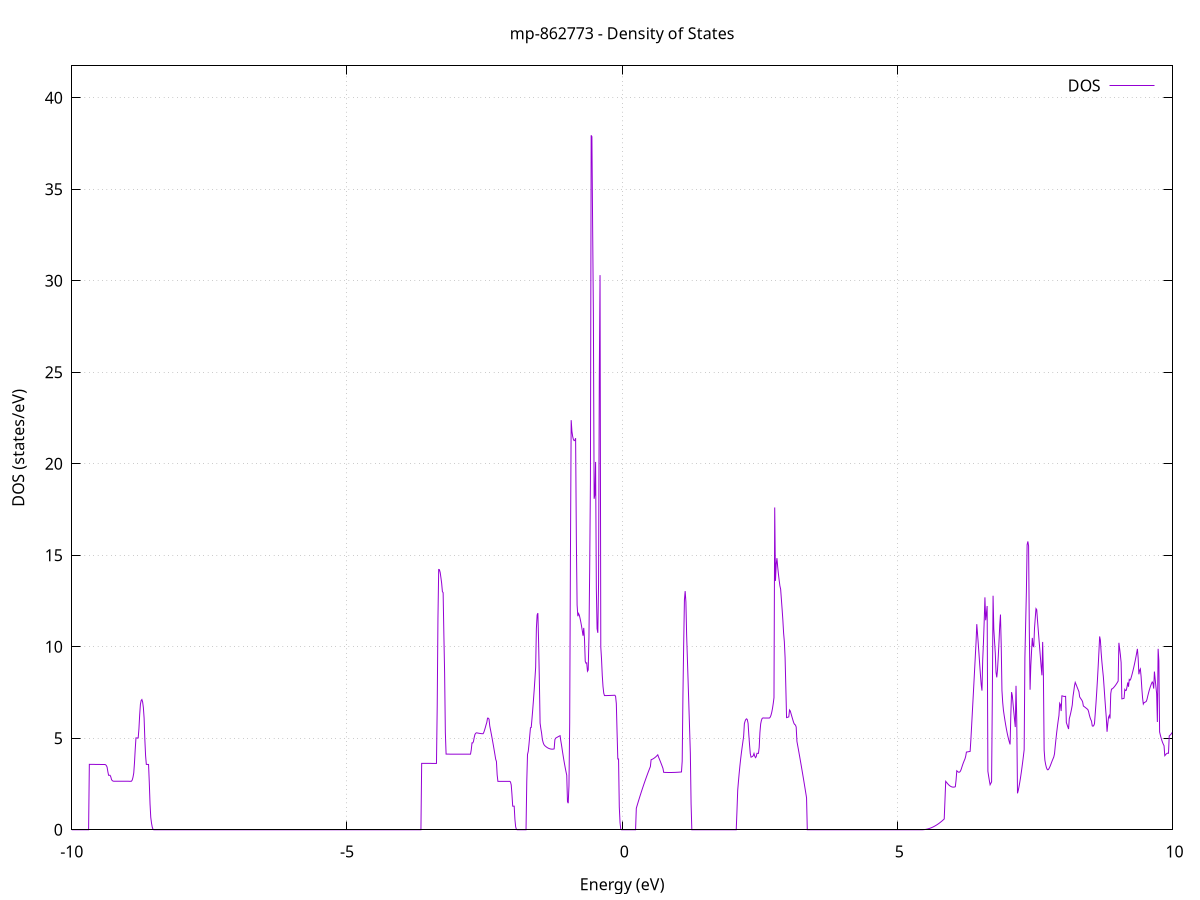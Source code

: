 set title 'mp-862773 - Density of States'
set xlabel 'Energy (eV)'
set ylabel 'DOS (states/eV)'
set grid
set xrange [-10:10]
set yrange [0:41.736]
set xzeroaxis lt -1
set terminal png size 800,600
set output 'mp-862773_dos_gnuplot.png'
plot '-' using 1:2 with lines title 'DOS'
-13.446900 0.000000
-13.433500 0.000000
-13.420000 0.000000
-13.406600 0.000000
-13.393100 0.000000
-13.379700 0.000000
-13.366200 0.000000
-13.352800 0.000000
-13.339300 0.000000
-13.325900 0.000000
-13.312400 0.000000
-13.299000 0.000000
-13.285500 0.000000
-13.272100 0.000000
-13.258600 0.000000
-13.245200 0.000000
-13.231700 0.000000
-13.218300 0.000000
-13.204800 0.000000
-13.191400 0.000000
-13.177900 0.000000
-13.164500 0.000000
-13.151000 0.000000
-13.137600 0.000000
-13.124100 0.000000
-13.110700 0.000000
-13.097200 0.000000
-13.083800 0.000000
-13.070300 0.000000
-13.056900 0.000000
-13.043400 0.000000
-13.030000 0.000000
-13.016500 0.000000
-13.003100 0.000000
-12.989600 0.000000
-12.976200 0.000000
-12.962700 0.000000
-12.949300 0.000000
-12.935800 0.000000
-12.922400 0.000000
-12.909000 0.000000
-12.895500 0.000000
-12.882100 0.000000
-12.868600 0.000000
-12.855200 0.000000
-12.841700 0.000000
-12.828300 0.000000
-12.814800 0.000000
-12.801400 0.000000
-12.787900 0.000000
-12.774500 0.000000
-12.761000 0.000000
-12.747600 0.000000
-12.734100 0.000000
-12.720700 0.000000
-12.707200 0.000000
-12.693800 0.000000
-12.680300 0.000000
-12.666900 0.000000
-12.653400 0.000000
-12.640000 0.000000
-12.626500 0.000000
-12.613100 0.000000
-12.599600 0.000000
-12.586200 0.000000
-12.572700 0.000000
-12.559300 0.000000
-12.545800 0.000000
-12.532400 0.000000
-12.518900 0.000000
-12.505500 0.000000
-12.492000 0.000000
-12.478600 0.000000
-12.465100 0.000000
-12.451700 0.000000
-12.438200 0.000000
-12.424800 0.000000
-12.411300 0.000000
-12.397900 0.000000
-12.384400 0.000000
-12.371000 0.000000
-12.357600 0.000000
-12.344100 0.000000
-12.330700 0.000000
-12.317200 0.000000
-12.303800 0.000000
-12.290300 0.000000
-12.276900 0.000000
-12.263400 0.000000
-12.250000 0.000000
-12.236500 0.000000
-12.223100 0.001500
-12.209600 0.214800
-12.196200 0.789000
-12.182700 2.589200
-12.169300 4.141800
-12.155800 4.142000
-12.142400 4.142200
-12.128900 6.002700
-12.115500 7.573400
-12.102000 8.079900
-12.088600 8.303000
-12.075100 8.315000
-12.061700 8.314800
-12.048200 8.182100
-12.034800 7.816200
-12.021300 6.661300
-12.007900 5.751500
-11.994400 5.751800
-11.981000 5.752000
-11.967500 4.446500
-11.954100 3.593500
-11.940600 3.303000
-11.927200 3.192500
-11.913700 3.191300
-11.900300 3.191400
-11.886800 3.191400
-11.873400 3.191500
-11.859900 3.191600
-11.846500 3.191600
-11.833000 3.191700
-11.819600 3.191700
-11.806200 3.191800
-11.792700 3.191800
-11.779300 3.191900
-11.765800 3.192000
-11.752400 3.192000
-11.738900 3.192100
-11.725500 3.192100
-11.712000 3.192200
-11.698600 3.192200
-11.685100 3.192300
-11.671700 3.192400
-11.658200 3.192400
-11.644800 3.192500
-11.631300 3.194300
-11.617900 3.226000
-11.604400 3.340700
-11.591000 3.553200
-11.577500 3.553400
-11.564100 3.553600
-11.550600 3.992900
-11.537200 4.150800
-11.523700 4.214300
-11.510300 4.220400
-11.496800 4.220800
-11.483400 4.221300
-11.469900 4.221800
-11.456500 4.222200
-11.443000 4.222700
-11.429600 4.223200
-11.416100 4.223700
-11.402700 4.224200
-11.389200 4.224800
-11.375800 4.225300
-11.362300 4.225800
-11.348900 21.838600
-11.335400 21.839200
-11.322000 21.839900
-11.308500 21.840500
-11.295100 21.841200
-11.281600 21.841900
-11.268200 12.449000
-11.254800 8.219100
-11.241300 8.219100
-11.227900 8.219100
-11.214400 8.219100
-11.201000 8.219100
-11.187500 8.219100
-11.174100 8.219200
-11.160600 8.219200
-11.147200 8.219200
-11.133700 8.219200
-11.120300 8.219200
-11.106800 15.534300
-11.093400 15.533500
-11.079900 15.533000
-11.066500 15.532800
-11.053000 15.532900
-11.039600 15.533200
-11.026100 0.000000
-11.012700 0.000000
-10.999200 0.000000
-10.985800 0.000000
-10.972300 0.000000
-10.958900 0.000000
-10.945400 0.000000
-10.932000 0.000000
-10.918500 0.000000
-10.905100 0.000000
-10.891600 0.000000
-10.878200 0.000000
-10.864700 0.000000
-10.851300 0.000000
-10.837800 0.000000
-10.824400 0.000000
-10.810900 0.000000
-10.797500 0.000000
-10.784000 0.000000
-10.770600 0.000000
-10.757100 0.000000
-10.743700 0.000000
-10.730200 0.000000
-10.716800 0.000000
-10.703400 0.000000
-10.689900 0.000000
-10.676500 0.000000
-10.663000 0.000000
-10.649600 0.000000
-10.636100 0.000000
-10.622700 0.000000
-10.609200 0.000000
-10.595800 0.000000
-10.582300 0.000000
-10.568900 0.000000
-10.555400 0.000000
-10.542000 0.000000
-10.528500 0.000000
-10.515100 0.000000
-10.501600 0.000000
-10.488200 0.000000
-10.474700 0.000000
-10.461300 0.000000
-10.447800 0.000000
-10.434400 0.000000
-10.420900 0.000000
-10.407500 0.000000
-10.394000 0.000000
-10.380600 0.000000
-10.367100 0.000000
-10.353700 0.000000
-10.340200 0.000000
-10.326800 0.000000
-10.313300 0.000000
-10.299900 0.000000
-10.286400 0.000000
-10.273000 0.000000
-10.259500 0.000000
-10.246100 0.000000
-10.232600 0.000000
-10.219200 0.000000
-10.205700 0.000000
-10.192300 0.000000
-10.178800 0.000000
-10.165400 0.000000
-10.152000 0.000000
-10.138500 0.000000
-10.125100 0.000000
-10.111600 0.000000
-10.098200 0.000000
-10.084700 0.000000
-10.071300 0.000000
-10.057800 0.000000
-10.044400 0.000000
-10.030900 0.000000
-10.017500 0.000000
-10.004000 0.000000
-9.990600 0.000000
-9.977100 0.000000
-9.963700 0.000000
-9.950200 0.000000
-9.936800 0.000000
-9.923300 0.000000
-9.909900 0.000000
-9.896400 0.000000
-9.883000 0.000000
-9.869500 0.000000
-9.856100 0.000000
-9.842600 0.000000
-9.829200 0.000000
-9.815700 0.000000
-9.802300 0.000000
-9.788800 0.000000
-9.775400 0.000000
-9.761900 0.000000
-9.748500 0.000000
-9.735000 0.000000
-9.721600 0.000000
-9.708100 0.000000
-9.694700 0.000000
-9.681200 3.575600
-9.667800 3.575000
-9.654300 3.574500
-9.640900 3.573900
-9.627400 3.573400
-9.614000 3.572900
-9.600600 3.572400
-9.587100 3.571800
-9.573700 3.571300
-9.560200 3.570800
-9.546800 3.570300
-9.533300 3.569800
-9.519900 3.569300
-9.506400 3.568900
-9.493000 3.568400
-9.479500 3.567900
-9.466100 3.567400
-9.452600 3.567000
-9.439200 3.566500
-9.425700 3.566100
-9.412300 3.565600
-9.398800 3.565200
-9.385400 3.553600
-9.371900 3.506400
-9.358500 3.422900
-9.345000 3.178400
-9.331600 2.977800
-9.318100 2.977600
-9.304700 2.977400
-9.291200 2.891800
-9.277800 2.738500
-9.264300 2.686700
-9.250900 2.660400
-9.237400 2.652500
-9.224000 2.652400
-9.210500 2.652300
-9.197100 2.652200
-9.183600 2.652100
-9.170200 2.652000
-9.156700 2.651900
-9.143300 2.651800
-9.129800 2.651700
-9.116400 2.651600
-9.102900 2.651400
-9.089500 2.651300
-9.076000 2.651200
-9.062600 2.651100
-9.049200 2.651000
-9.035700 2.650900
-9.022300 2.650800
-9.008800 2.650700
-8.995400 2.650600
-8.981900 2.650500
-8.968500 2.650400
-8.955000 2.650200
-8.941600 2.650100
-8.928100 2.650000
-8.914700 2.655100
-8.901200 2.723800
-8.887800 2.872600
-8.874300 3.101300
-8.860900 3.660400
-8.847400 4.398500
-8.834000 5.018400
-8.820500 5.016900
-8.807100 5.015500
-8.793600 5.014100
-8.780200 5.511900
-8.766700 6.270500
-8.753300 6.848100
-8.739800 7.061600
-8.726400 7.114400
-8.712900 6.982700
-8.699500 6.677300
-8.686000 6.098900
-8.672600 4.936100
-8.659100 4.047700
-8.645700 3.572000
-8.632200 3.570900
-8.618800 3.569700
-8.605300 3.568400
-8.591900 2.583800
-8.578400 1.413100
-8.565000 0.675300
-8.551500 0.361400
-8.538100 0.144800
-8.524600 0.025600
-8.511200 0.000000
-8.497800 0.000000
-8.484300 0.000000
-8.470900 0.000000
-8.457400 0.000000
-8.444000 0.000000
-8.430500 0.000000
-8.417100 0.000000
-8.403600 0.000000
-8.390200 0.000000
-8.376700 0.000000
-8.363300 0.000000
-8.349800 0.000000
-8.336400 0.000000
-8.322900 0.000000
-8.309500 0.000000
-8.296000 0.000000
-8.282600 0.000000
-8.269100 0.000000
-8.255700 0.000000
-8.242200 0.000000
-8.228800 0.000000
-8.215300 0.000000
-8.201900 0.000000
-8.188400 0.000000
-8.175000 0.000000
-8.161500 0.000000
-8.148100 0.000000
-8.134600 0.000000
-8.121200 0.000000
-8.107700 0.000000
-8.094300 0.000000
-8.080800 0.000000
-8.067400 0.000000
-8.053900 0.000000
-8.040500 0.000000
-8.027000 0.000000
-8.013600 0.000000
-8.000100 0.000000
-7.986700 0.000000
-7.973200 0.000000
-7.959800 0.000000
-7.946400 0.000000
-7.932900 0.000000
-7.919500 0.000000
-7.906000 0.000000
-7.892600 0.000000
-7.879100 0.000000
-7.865700 0.000000
-7.852200 0.000000
-7.838800 0.000000
-7.825300 0.000000
-7.811900 0.000000
-7.798400 0.000000
-7.785000 0.000000
-7.771500 0.000000
-7.758100 0.000000
-7.744600 0.000000
-7.731200 0.000000
-7.717700 0.000000
-7.704300 0.000000
-7.690800 0.000000
-7.677400 0.000000
-7.663900 0.000000
-7.650500 0.000000
-7.637000 0.000000
-7.623600 0.000000
-7.610100 0.000000
-7.596700 0.000000
-7.583200 0.000000
-7.569800 0.000000
-7.556300 0.000000
-7.542900 0.000000
-7.529400 0.000000
-7.516000 0.000000
-7.502500 0.000000
-7.489100 0.000000
-7.475600 0.000000
-7.462200 0.000000
-7.448700 0.000000
-7.435300 0.000000
-7.421800 0.000000
-7.408400 0.000000
-7.395000 0.000000
-7.381500 0.000000
-7.368100 0.000000
-7.354600 0.000000
-7.341200 0.000000
-7.327700 0.000000
-7.314300 0.000000
-7.300800 0.000000
-7.287400 0.000000
-7.273900 0.000000
-7.260500 0.000000
-7.247000 0.000000
-7.233600 0.000000
-7.220100 0.000000
-7.206700 0.000000
-7.193200 0.000000
-7.179800 0.000000
-7.166300 0.000000
-7.152900 0.000000
-7.139400 0.000000
-7.126000 0.000000
-7.112500 0.000000
-7.099100 0.000000
-7.085600 0.000000
-7.072200 0.000000
-7.058700 0.000000
-7.045300 0.000000
-7.031800 0.000000
-7.018400 0.000000
-7.004900 0.000000
-6.991500 0.000000
-6.978000 0.000000
-6.964600 0.000000
-6.951100 0.000000
-6.937700 0.000000
-6.924200 0.000000
-6.910800 0.000000
-6.897300 0.000000
-6.883900 0.000000
-6.870400 0.000000
-6.857000 0.000000
-6.843600 0.000000
-6.830100 0.000000
-6.816700 0.000000
-6.803200 0.000000
-6.789800 0.000000
-6.776300 0.000000
-6.762900 0.000000
-6.749400 0.000000
-6.736000 0.000000
-6.722500 0.000000
-6.709100 0.000000
-6.695600 0.000000
-6.682200 0.000000
-6.668700 0.000000
-6.655300 0.000000
-6.641800 0.000000
-6.628400 0.000000
-6.614900 0.000000
-6.601500 0.000000
-6.588000 0.000000
-6.574600 0.000000
-6.561100 0.000000
-6.547700 0.000000
-6.534200 0.000000
-6.520800 0.000000
-6.507300 0.000000
-6.493900 0.000000
-6.480400 0.000000
-6.467000 0.000000
-6.453500 0.000000
-6.440100 0.000000
-6.426600 0.000000
-6.413200 0.000000
-6.399700 0.000000
-6.386300 0.000000
-6.372800 0.000000
-6.359400 0.000000
-6.345900 0.000000
-6.332500 0.000000
-6.319000 0.000000
-6.305600 0.000000
-6.292200 0.000000
-6.278700 0.000000
-6.265300 0.000000
-6.251800 0.000000
-6.238400 0.000000
-6.224900 0.000000
-6.211500 0.000000
-6.198000 0.000000
-6.184600 0.000000
-6.171100 0.000000
-6.157700 0.000000
-6.144200 0.000000
-6.130800 0.000000
-6.117300 0.000000
-6.103900 0.000000
-6.090400 0.000000
-6.077000 0.000000
-6.063500 0.000000
-6.050100 0.000000
-6.036600 0.000000
-6.023200 0.000000
-6.009700 0.000000
-5.996300 0.000000
-5.982800 0.000000
-5.969400 0.000000
-5.955900 0.000000
-5.942500 0.000000
-5.929000 0.000000
-5.915600 0.000000
-5.902100 0.000000
-5.888700 0.000000
-5.875200 0.000000
-5.861800 0.000000
-5.848300 0.000000
-5.834900 0.000000
-5.821400 0.000000
-5.808000 0.000000
-5.794500 0.000000
-5.781100 0.000000
-5.767600 0.000000
-5.754200 0.000000
-5.740800 0.000000
-5.727300 0.000000
-5.713900 0.000000
-5.700400 0.000000
-5.687000 0.000000
-5.673500 0.000000
-5.660100 0.000000
-5.646600 0.000000
-5.633200 0.000000
-5.619700 0.000000
-5.606300 0.000000
-5.592800 0.000000
-5.579400 0.000000
-5.565900 0.000000
-5.552500 0.000000
-5.539000 0.000000
-5.525600 0.000000
-5.512100 0.000000
-5.498700 0.000000
-5.485200 0.000000
-5.471800 0.000000
-5.458300 0.000000
-5.444900 0.000000
-5.431400 0.000000
-5.418000 0.000000
-5.404500 0.000000
-5.391100 0.000000
-5.377600 0.000000
-5.364200 0.000000
-5.350700 0.000000
-5.337300 0.000000
-5.323800 0.000000
-5.310400 0.000000
-5.296900 0.000000
-5.283500 0.000000
-5.270000 0.000000
-5.256600 0.000000
-5.243100 0.000000
-5.229700 0.000000
-5.216200 0.000000
-5.202800 0.000000
-5.189400 0.000000
-5.175900 0.000000
-5.162500 0.000000
-5.149000 0.000000
-5.135600 0.000000
-5.122100 0.000000
-5.108700 0.000000
-5.095200 0.000000
-5.081800 0.000000
-5.068300 0.000000
-5.054900 0.000000
-5.041400 0.000000
-5.028000 0.000000
-5.014500 0.000000
-5.001100 0.000000
-4.987600 0.000000
-4.974200 0.000000
-4.960700 0.000000
-4.947300 0.000000
-4.933800 0.000000
-4.920400 0.000000
-4.906900 0.000000
-4.893500 0.000000
-4.880000 0.000000
-4.866600 0.000000
-4.853100 0.000000
-4.839700 0.000000
-4.826200 0.000000
-4.812800 0.000000
-4.799300 0.000000
-4.785900 0.000000
-4.772400 0.000000
-4.759000 0.000000
-4.745500 0.000000
-4.732100 0.000000
-4.718600 0.000000
-4.705200 0.000000
-4.691700 0.000000
-4.678300 0.000000
-4.664800 0.000000
-4.651400 0.000000
-4.638000 0.000000
-4.624500 0.000000
-4.611100 0.000000
-4.597600 0.000000
-4.584200 0.000000
-4.570700 0.000000
-4.557300 0.000000
-4.543800 0.000000
-4.530400 0.000000
-4.516900 0.000000
-4.503500 0.000000
-4.490000 0.000000
-4.476600 0.000000
-4.463100 0.000000
-4.449700 0.000000
-4.436200 0.000000
-4.422800 0.000000
-4.409300 0.000000
-4.395900 0.000000
-4.382400 0.000000
-4.369000 0.000000
-4.355500 0.000000
-4.342100 0.000000
-4.328600 0.000000
-4.315200 0.000000
-4.301700 0.000000
-4.288300 0.000000
-4.274800 0.000000
-4.261400 0.000000
-4.247900 0.000000
-4.234500 0.000000
-4.221000 0.000000
-4.207600 0.000000
-4.194100 0.000000
-4.180700 0.000000
-4.167200 0.000000
-4.153800 0.000000
-4.140300 0.000000
-4.126900 0.000000
-4.113400 0.000000
-4.100000 0.000000
-4.086600 0.000000
-4.073100 0.000000
-4.059700 0.000000
-4.046200 0.000000
-4.032800 0.000000
-4.019300 0.000000
-4.005900 0.000000
-3.992400 0.000000
-3.979000 0.000000
-3.965500 0.000000
-3.952100 0.000000
-3.938600 0.000000
-3.925200 0.000000
-3.911700 0.000000
-3.898300 0.000000
-3.884800 0.000000
-3.871400 0.000000
-3.857900 0.000000
-3.844500 0.000000
-3.831000 0.000000
-3.817600 0.000000
-3.804100 0.000000
-3.790700 0.000000
-3.777200 0.000000
-3.763800 0.000000
-3.750300 0.000000
-3.736900 0.000000
-3.723400 0.000000
-3.710000 0.000000
-3.696500 0.000000
-3.683100 0.000000
-3.669600 0.000000
-3.656200 0.000000
-3.642700 3.629500
-3.629300 3.629100
-3.615800 3.628800
-3.602400 3.628500
-3.588900 3.628200
-3.575500 3.627900
-3.562000 3.627600
-3.548600 3.627400
-3.535200 3.627100
-3.521700 3.626900
-3.508300 3.626700
-3.494800 3.626600
-3.481400 3.626400
-3.467900 3.626300
-3.454500 3.626100
-3.441000 3.626000
-3.427600 3.626000
-3.414100 3.625900
-3.400700 3.625800
-3.387200 3.625800
-3.373800 3.625800
-3.360300 6.726200
-3.346900 11.554900
-3.333400 14.220500
-3.320000 14.209700
-3.306500 14.062000
-3.293100 13.777000
-3.279600 13.472300
-3.266200 13.014500
-3.252700 12.954900
-3.239300 10.673600
-3.225800 8.574900
-3.212400 5.317400
-3.198900 4.133100
-3.185500 4.133000
-3.172000 4.132900
-3.158600 4.132800
-3.145100 4.132800
-3.131700 4.132700
-3.118200 4.132600
-3.104800 4.132500
-3.091300 4.132400
-3.077900 4.132400
-3.064400 4.132300
-3.051000 4.132200
-3.037500 4.132200
-3.024100 4.132100
-3.010700 4.132000
-2.997200 4.132000
-2.983800 4.131900
-2.970300 4.131800
-2.956900 4.131800
-2.943400 4.131700
-2.930000 4.131700
-2.916500 4.131600
-2.903100 4.131600
-2.889600 4.131600
-2.876200 4.131500
-2.862700 4.131500
-2.849300 4.131400
-2.835800 4.131400
-2.822400 4.131400
-2.808900 4.131300
-2.795500 4.131300
-2.782000 4.131300
-2.768600 4.131300
-2.755100 4.131200
-2.741700 4.363300
-2.728200 4.748700
-2.714800 4.743400
-2.701300 4.827400
-2.687900 5.047000
-2.674400 5.210400
-2.661000 5.272100
-2.647500 5.297400
-2.634100 5.291700
-2.620600 5.283000
-2.607200 5.275000
-2.593700 5.267900
-2.580300 5.261600
-2.566800 5.256100
-2.553400 5.251400
-2.539900 5.247500
-2.526500 5.248000
-2.513000 5.326000
-2.499600 5.448500
-2.486100 5.584600
-2.472700 5.734300
-2.459300 5.865400
-2.445800 6.099600
-2.432400 6.098000
-2.418900 6.048500
-2.405500 5.673200
-2.392000 5.466900
-2.378600 5.254600
-2.365100 5.036200
-2.351700 4.811900
-2.338200 4.581500
-2.324800 4.345000
-2.311300 4.102600
-2.297900 3.854100
-2.284400 3.735300
-2.271000 3.001300
-2.257500 2.643700
-2.244100 2.643700
-2.230600 2.643800
-2.217200 2.643900
-2.203700 2.644000
-2.190300 2.644100
-2.176800 2.644200
-2.163400 2.644300
-2.149900 2.644400
-2.136500 2.644600
-2.123000 2.644700
-2.109600 2.644900
-2.096100 2.645100
-2.082700 2.645300
-2.069200 2.645500
-2.055800 2.645700
-2.042300 2.645900
-2.028900 2.613800
-2.015400 2.450200
-2.002000 1.923100
-1.988500 1.288600
-1.975100 1.288700
-1.961600 1.288800
-1.948200 0.558300
-1.934700 0.161300
-1.921300 0.029000
-1.907900 0.000000
-1.894400 0.000000
-1.881000 0.000000
-1.867500 0.000000
-1.854100 0.000000
-1.840600 0.000000
-1.827200 0.000000
-1.813700 0.000000
-1.800300 0.000000
-1.786800 0.000000
-1.773400 0.000000
-1.759900 0.000000
-1.746500 0.000000
-1.733000 2.634500
-1.719600 4.115900
-1.706100 4.285100
-1.692700 4.671400
-1.679200 5.121800
-1.665800 5.574700
-1.652300 5.589800
-1.638900 6.044900
-1.625400 6.535900
-1.612000 7.062900
-1.598500 7.625900
-1.585100 8.228400
-1.571600 8.875600
-1.558200 11.005500
-1.544700 11.738100
-1.531300 11.837200
-1.517800 10.235800
-1.504400 8.204800
-1.490900 5.830300
-1.477500 5.531100
-1.464000 5.290000
-1.450600 4.947600
-1.437100 4.784600
-1.423700 4.671900
-1.410200 4.610000
-1.396800 4.572400
-1.383300 4.538600
-1.369900 4.508600
-1.356500 4.482400
-1.343000 4.460000
-1.329600 4.441500
-1.316100 4.426700
-1.302700 4.415700
-1.289200 4.408600
-1.275800 4.405200
-1.262300 4.405700
-1.248900 4.409900
-1.235400 4.419400
-1.222000 4.925000
-1.208500 5.003200
-1.195100 5.028400
-1.181600 5.052700
-1.168200 5.076200
-1.154700 5.098700
-1.141300 5.120300
-1.127800 5.141100
-1.114400 4.862300
-1.100900 4.617500
-1.087500 4.348200
-1.074000 4.084500
-1.060600 3.835200
-1.047100 3.600100
-1.033700 3.379400
-1.020200 3.172900
-1.006800 2.980800
-0.993300 1.535500
-0.979900 1.453200
-0.966400 2.391000
-0.953000 5.856700
-0.939500 14.925100
-0.926100 22.379600
-0.912600 21.774700
-0.899200 21.490700
-0.885700 21.328500
-0.872300 21.258600
-0.858800 21.281100
-0.845400 21.395800
-0.831900 15.794200
-0.818500 12.282700
-0.805100 11.667900
-0.791600 11.815000
-0.778200 11.720800
-0.764700 11.550300
-0.751300 11.353100
-0.737800 11.129000
-0.724400 10.878200
-0.710900 10.600600
-0.697500 11.028500
-0.684000 10.415900
-0.670600 9.203700
-0.657100 9.101600
-0.643700 9.118800
-0.630200 8.662000
-0.616800 8.728800
-0.603300 10.507600
-0.589900 14.200700
-0.576400 18.987500
-0.563000 37.942200
-0.549500 37.868300
-0.536100 32.883100
-0.522600 28.231300
-0.509200 18.084200
-0.495700 18.311900
-0.482300 20.097300
-0.468800 13.180200
-0.455400 10.986400
-0.441900 10.759400
-0.428500 13.479700
-0.415000 24.826600
-0.401600 30.303100
-0.388100 9.987600
-0.374700 9.329700
-0.361200 8.431800
-0.347800 7.831400
-0.334300 7.464900
-0.320900 7.331700
-0.307400 7.331800
-0.294000 7.332600
-0.280500 7.333600
-0.267100 7.334600
-0.253700 7.335800
-0.240200 7.337000
-0.226800 7.338400
-0.213300 7.339800
-0.199900 7.341400
-0.186400 7.343000
-0.173000 7.344700
-0.159500 7.346600
-0.146100 7.348500
-0.132600 7.350500
-0.119200 7.294400
-0.105700 6.892400
-0.092300 5.317500
-0.078800 3.867400
-0.065400 3.868900
-0.051900 1.259000
-0.038500 0.391200
-0.025000 0.038000
-0.011600 0.000000
0.001900 0.000000
0.015300 0.000000
0.028800 0.000000
0.042200 0.000000
0.055700 0.000000
0.069100 0.000000
0.082600 0.000000
0.096000 0.000000
0.109500 0.000000
0.122900 0.000000
0.136400 0.000000
0.149800 0.000000
0.163300 0.000000
0.176700 0.000000
0.190200 0.000000
0.203600 0.000000
0.217100 0.000000
0.230500 0.000000
0.244000 0.000000
0.257400 1.175900
0.270900 1.312700
0.284300 1.447600
0.297700 1.580600
0.311200 1.711700
0.324600 1.841000
0.338100 1.968300
0.351500 2.093800
0.365000 2.217400
0.378400 2.339100
0.391900 2.459000
0.405300 2.577000
0.418800 2.693100
0.432200 2.807300
0.445700 2.919600
0.459100 3.030100
0.472600 3.138600
0.486000 3.245300
0.499500 3.350200
0.512900 3.453100
0.526400 3.826400
0.539800 3.842300
0.553300 3.861700
0.566700 3.884600
0.580200 3.911000
0.593600 3.940900
0.607100 3.974400
0.620500 4.011300
0.634000 4.051800
0.647400 4.095700
0.660900 3.978100
0.674300 3.881500
0.687800 3.780900
0.701200 3.677900
0.714700 3.572600
0.728100 3.464900
0.741600 3.354800
0.755000 3.138000
0.768500 3.136100
0.781900 3.134500
0.795400 3.133100
0.808800 3.132000
0.822300 3.131100
0.835700 3.130400
0.849100 3.129900
0.862600 3.129800
0.876000 3.129800
0.889500 3.130100
0.902900 3.130600
0.916400 3.131400
0.929800 3.132400
0.943300 3.133600
0.956700 3.135100
0.970200 3.136800
0.983600 3.138800
0.997100 3.141000
1.010500 3.143400
1.024000 3.146100
1.037400 3.149000
1.050900 3.152200
1.064300 3.155600
1.077800 3.159200
1.091200 3.748300
1.104700 7.385400
1.118100 10.109100
1.131600 12.555100
1.145000 13.040700
1.158500 12.449700
1.171900 10.619900
1.185400 9.357500
1.198800 8.083200
1.212300 6.796700
1.225700 5.498300
1.239200 4.187800
1.252600 1.427000
1.266100 0.000000
1.279500 0.000000
1.293000 0.000000
1.306400 0.000000
1.319900 0.000000
1.333300 0.000000
1.346800 0.000000
1.360200 0.000000
1.373700 0.000000
1.387100 0.000000
1.400500 0.000000
1.414000 0.000000
1.427400 0.000000
1.440900 0.000000
1.454300 0.000000
1.467800 0.000000
1.481200 0.000000
1.494700 0.000000
1.508100 0.000000
1.521600 0.000000
1.535000 0.000000
1.548500 0.000000
1.561900 0.000000
1.575400 0.000000
1.588800 0.000000
1.602300 0.000000
1.615700 0.000000
1.629200 0.000000
1.642600 0.000000
1.656100 0.000000
1.669500 0.000000
1.683000 0.000000
1.696400 0.000000
1.709900 0.000000
1.723300 0.000000
1.736800 0.000000
1.750200 0.000000
1.763700 0.000000
1.777100 0.000000
1.790600 0.000000
1.804000 0.000000
1.817500 0.000000
1.830900 0.000000
1.844400 0.000000
1.857800 0.000000
1.871300 0.000000
1.884700 0.000000
1.898200 0.000000
1.911600 0.000000
1.925100 0.000000
1.938500 0.000000
1.951900 0.000000
1.965400 0.000000
1.978800 0.000000
1.992300 0.000000
2.005700 0.000000
2.019200 0.000000
2.032600 0.000000
2.046100 0.000000
2.059500 0.000000
2.073000 0.000000
2.086400 1.035900
2.099900 2.160700
2.113300 2.647200
2.126800 3.096200
2.140200 3.506500
2.153700 3.878000
2.167100 4.210800
2.180600 4.514500
2.194000 4.813100
2.207500 5.107800
2.220900 5.797300
2.234400 5.940900
2.247800 6.029100
2.261300 6.061900
2.274700 6.014200
2.288200 5.816300
2.301600 5.196200
2.315100 4.638300
2.328500 4.155500
2.342000 3.966400
2.355400 3.984100
2.368900 4.006200
2.382300 4.049100
2.395800 4.169400
2.409200 4.023700
2.422700 3.939900
2.436100 3.988900
2.449600 4.176900
2.463000 4.176000
2.476500 4.175100
2.489900 4.492600
2.503300 5.304600
2.516800 5.779600
2.530200 5.973700
2.543700 6.082700
2.557100 6.108400
2.570600 6.107500
2.584000 6.106700
2.597500 6.105900
2.610900 6.105300
2.624400 6.104800
2.637800 6.104400
2.651300 6.104000
2.664700 6.103800
2.678200 6.109000
2.691600 6.159600
2.705100 6.263800
2.718500 6.421500
2.732000 6.632900
2.745400 6.897800
2.758900 7.216300
2.772300 17.610500
2.785800 13.597700
2.799200 14.502700
2.812700 14.840400
2.826100 14.362200
2.839600 13.976900
2.853000 13.632400
2.866500 13.328700
2.879900 13.143500
2.893400 12.590100
2.906800 12.040000
2.920300 11.455000
2.933700 10.746500
2.947200 10.276900
2.960600 9.419900
2.974100 7.790600
2.987500 6.127800
3.001000 6.139600
3.014400 6.155100
3.027900 6.167500
3.041300 6.545800
3.054700 6.492600
3.068200 6.350600
3.081600 6.210100
3.095100 6.071000
3.108500 5.933400
3.122000 5.815200
3.135400 5.751000
3.148900 5.724800
3.162300 5.611900
3.175800 4.831600
3.189200 4.610600
3.202700 4.386800
3.216100 4.160300
3.229600 3.931100
3.243000 3.699300
3.256500 3.464700
3.269900 3.227500
3.283400 2.987500
3.296800 2.744900
3.310300 2.499500
3.323700 2.251500
3.337200 2.000800
3.350600 1.747300
3.364100 0.000000
3.377500 0.000000
3.391000 0.000000
3.404400 0.000000
3.417900 0.000000
3.431300 0.000000
3.444800 0.000000
3.458200 0.000000
3.471700 0.000000
3.485100 0.000000
3.498600 0.000000
3.512000 0.000000
3.525500 0.000000
3.538900 0.000000
3.552400 0.000000
3.565800 0.000000
3.579300 0.000000
3.592700 0.000000
3.606100 0.000000
3.619600 0.000000
3.633000 0.000000
3.646500 0.000000
3.659900 0.000000
3.673400 0.000000
3.686800 0.000000
3.700300 0.000000
3.713700 0.000000
3.727200 0.000000
3.740600 0.000000
3.754100 0.000000
3.767500 0.000000
3.781000 0.000000
3.794400 0.000000
3.807900 0.000000
3.821300 0.000000
3.834800 0.000000
3.848200 0.000000
3.861700 0.000000
3.875100 0.000000
3.888600 0.000000
3.902000 0.000000
3.915500 0.000000
3.928900 0.000000
3.942400 0.000000
3.955800 0.000000
3.969300 0.000000
3.982700 0.000000
3.996200 0.000000
4.009600 0.000000
4.023100 0.000000
4.036500 0.000000
4.050000 0.000000
4.063400 0.000000
4.076900 0.000000
4.090300 0.000000
4.103800 0.000000
4.117200 0.000000
4.130700 0.000000
4.144100 0.000000
4.157500 0.000000
4.171000 0.000000
4.184400 0.000000
4.197900 0.000000
4.211300 0.000000
4.224800 0.000000
4.238200 0.000000
4.251700 0.000000
4.265100 0.000000
4.278600 0.000000
4.292000 0.000000
4.305500 0.000000
4.318900 0.000000
4.332400 0.000000
4.345800 0.000000
4.359300 0.000000
4.372700 0.000000
4.386200 0.000000
4.399600 0.000000
4.413100 0.000000
4.426500 0.000000
4.440000 0.000000
4.453400 0.000000
4.466900 0.000000
4.480300 0.000000
4.493800 0.000000
4.507200 0.000000
4.520700 0.000000
4.534100 0.000000
4.547600 0.000000
4.561000 0.000000
4.574500 0.000000
4.587900 0.000000
4.601400 0.000000
4.614800 0.000000
4.628300 0.000000
4.641700 0.000000
4.655200 0.000000
4.668600 0.000000
4.682100 0.000000
4.695500 0.000000
4.708900 0.000000
4.722400 0.000000
4.735800 0.000000
4.749300 0.000000
4.762700 0.000000
4.776200 0.000000
4.789600 0.000000
4.803100 0.000000
4.816500 0.000000
4.830000 0.000000
4.843400 0.000000
4.856900 0.000000
4.870300 0.000000
4.883800 0.000000
4.897200 0.000000
4.910700 0.000000
4.924100 0.000000
4.937600 0.000000
4.951000 0.000000
4.964500 0.000000
4.977900 0.000000
4.991400 0.000000
5.004800 0.000000
5.018300 0.000000
5.031700 0.000000
5.045200 0.000000
5.058600 0.000000
5.072100 0.000000
5.085500 0.000000
5.099000 0.000000
5.112400 0.000000
5.125900 0.000000
5.139300 0.000000
5.152800 0.000000
5.166200 0.000000
5.179700 0.000000
5.193100 0.000000
5.206600 0.000000
5.220000 0.000000
5.233500 0.000000
5.246900 0.000000
5.260300 0.000000
5.273800 0.000000
5.287200 0.000000
5.300700 0.000000
5.314100 0.000000
5.327600 0.000000
5.341000 0.000000
5.354500 0.000000
5.367900 0.000000
5.381400 0.000000
5.394800 0.000000
5.408300 0.000000
5.421700 0.000000
5.435200 0.000000
5.448600 0.000400
5.462100 0.002100
5.475500 0.005000
5.489000 0.009100
5.502400 0.014500
5.515900 0.021100
5.529300 0.028900
5.542800 0.038000
5.556200 0.048400
5.569700 0.059900
5.583100 0.072800
5.596600 0.086800
5.610000 0.102100
5.623500 0.118700
5.636900 0.136500
5.650400 0.155500
5.663800 0.175800
5.677300 0.197300
5.690700 0.220100
5.704200 0.244100
5.717600 0.269300
5.731100 0.295800
5.744500 0.323500
5.758000 0.352500
5.771400 0.382700
5.784900 0.414200
5.798300 0.446900
5.811700 0.480800
5.825200 0.516000
5.838600 0.552400
5.852100 0.590100
5.865500 1.590200
5.879000 2.647000
5.892400 2.598000
5.905900 2.549200
5.919300 2.501000
5.932800 2.457600
5.946200 2.420500
5.959700 2.389700
5.973100 2.365200
5.986600 2.347100
6.000000 2.335200
6.013500 2.329700
6.026900 2.330400
6.040400 2.337500
6.053800 2.351700
6.067300 2.712000
6.080700 3.224100
6.094200 3.187700
6.107600 3.153800
6.121100 3.140500
6.134500 3.159800
6.148000 3.211800
6.161400 3.311100
6.174900 3.441600
6.188300 3.562700
6.201800 3.674300
6.215200 3.776400
6.228700 3.869200
6.242100 4.013200
6.255600 4.244900
6.269000 4.252100
6.282500 4.259300
6.295900 4.266500
6.309400 4.273800
6.322800 4.281100
6.336300 4.909200
6.349700 5.656600
6.363100 6.408800
6.376600 7.165500
6.390000 7.926800
6.403500 8.692800
6.416900 9.463400
6.430400 10.238700
6.443800 11.233400
6.457300 10.709100
6.470700 10.162200
6.484200 9.592600
6.497600 9.002200
6.511100 8.434800
6.524500 7.909000
6.538000 7.603900
6.551400 9.278000
6.564900 10.224700
6.578300 11.364900
6.591800 12.698500
6.605200 11.448000
6.618700 11.811500
6.632100 12.226100
6.645600 3.197100
6.659000 2.932400
6.672500 2.687000
6.685900 2.460800
6.699400 2.539000
6.712800 2.616700
6.726300 7.244100
6.739700 12.785400
6.753200 10.976600
6.766600 10.291600
6.780100 9.650300
6.793500 8.605700
6.807000 8.326500
6.820400 8.745000
6.833900 9.446200
6.847300 10.260000
6.860800 11.172600
6.874200 11.757400
6.887700 10.091900
6.901100 7.614500
6.914500 6.964400
6.928000 6.531000
6.941400 6.250500
6.954900 5.987700
6.968300 5.738900
6.981800 5.509100
6.995200 5.299500
7.008700 5.110000
7.022100 4.940700
7.035600 4.791600
7.049000 4.662600
7.062500 6.280700
7.075900 7.521000
7.089400 7.326900
7.102800 6.878200
7.116300 6.442900
7.129700 6.021200
7.143200 5.613100
7.156600 7.867200
7.170100 5.995600
7.183500 1.991100
7.197000 2.139900
7.210400 2.344500
7.223900 2.573400
7.237300 2.822900
7.250800 3.095900
7.264200 3.390600
7.277700 3.701700
7.291100 4.028900
7.304600 4.372100
7.318000 9.396700
7.331500 11.232400
7.344900 12.966600
7.358400 15.571200
7.371800 15.754700
7.385300 15.504300
7.398700 10.814000
7.412200 7.650200
7.425600 8.965400
7.439100 9.758600
7.452500 10.482600
7.465900 10.040900
7.479400 10.005700
7.492800 11.014500
7.506300 11.572700
7.519700 12.082000
7.533200 12.020600
7.546600 11.464500
7.560100 10.941500
7.573500 10.423100
7.587000 9.909300
7.600400 9.400200
7.613900 8.895800
7.627300 8.439200
7.640800 10.262200
7.654200 8.449400
7.667700 4.357000
7.681100 3.804200
7.694600 3.576100
7.708000 3.407600
7.721500 3.306600
7.734900 3.273000
7.748400 3.304800
7.761800 3.376800
7.775300 3.464800
7.788700 3.568200
7.802200 3.676700
7.815600 3.780400
7.829100 3.879300
7.842500 3.973300
7.856000 4.149400
7.869400 4.571700
7.882900 4.964500
7.896300 5.327800
7.909800 5.661700
7.923200 5.965900
7.936700 6.240700
7.950100 6.913100
7.963600 6.841900
7.977000 6.488700
7.990400 7.317700
8.003900 7.310600
8.017300 7.294300
8.030800 7.285700
8.044200 7.284700
8.057700 7.291400
8.071100 5.861100
8.084600 5.740800
8.098000 5.621900
8.111500 5.504400
8.124900 6.072300
8.138400 6.223700
8.151800 6.397900
8.165300 6.595100
8.178700 6.815100
8.192200 7.278100
8.205600 7.559500
8.219100 7.861500
8.232500 8.051500
8.246000 7.953300
8.259400 7.850900
8.272900 7.748400
8.286300 7.645900
8.299800 7.543300
8.313200 7.260400
8.326700 7.195500
8.340100 7.135100
8.353600 7.075400
8.367000 6.987900
8.380500 6.762900
8.393900 6.732900
8.407400 6.702000
8.420800 6.670400
8.434300 6.638000
8.447700 6.604800
8.461200 6.570700
8.474600 6.469500
8.488100 6.287100
8.501500 6.138100
8.515000 6.022500
8.528400 5.940300
8.541800 5.677300
8.555300 5.656500
8.568700 5.694500
8.582200 5.790000
8.595600 6.325500
8.609100 6.885000
8.622500 7.503100
8.636000 8.180000
8.649400 8.915500
8.662900 9.709800
8.676300 10.562700
8.689800 10.359900
8.703200 9.703900
8.716700 9.184100
8.730100 8.758200
8.743600 8.357900
8.757000 7.792800
8.770500 7.200500
8.783900 6.640200
8.797400 6.111700
8.810800 5.354200
8.824300 5.798900
8.837700 6.143600
8.851200 6.241000
8.864600 6.077100
8.878100 7.436300
8.891500 7.685700
8.905000 7.697200
8.918400 7.732500
8.931900 7.774700
8.945300 7.821500
8.958800 7.873000
8.972200 7.929200
8.985700 7.990000
8.999100 8.055500
9.012600 8.125700
9.026000 10.215200
9.039500 9.897900
9.052900 9.560000
9.066400 9.139800
9.079800 7.152700
9.093200 7.158800
9.106700 7.169200
9.120100 7.184000
9.133600 7.666300
9.147000 7.607500
9.160500 7.622200
9.173900 7.814500
9.187400 8.046100
9.200800 7.814200
9.214300 8.212500
9.227700 8.170500
9.241200 8.237000
9.254600 8.375800
9.268100 8.525600
9.281500 8.686200
9.295000 8.857700
9.308400 9.040200
9.321900 9.233500
9.335300 9.437800
9.348800 9.653000
9.362200 9.884000
9.375700 9.395800
9.389100 8.495500
9.402600 8.708100
9.416000 8.788000
9.429500 8.369100
9.442900 7.719000
9.456400 7.196700
9.469800 6.868500
9.483300 6.944400
9.496700 6.963900
9.510200 6.987200
9.523600 7.014100
9.537100 7.129200
9.550500 7.306600
9.564000 7.470000
9.577400 7.619300
9.590900 7.754500
9.604300 7.875700
9.617800 7.982900
9.631200 8.075100
9.644600 8.011700
9.658100 7.714300
9.671500 8.644700
9.685000 8.228600
9.698400 7.829400
9.711900 7.436200
9.725300 5.889600
9.738800 9.886700
9.752200 9.232000
9.765700 5.345400
9.779100 5.174900
9.792600 5.022400
9.806000 4.888000
9.819500 4.771500
9.832900 4.673100
9.846400 4.592700
9.859800 4.049000
9.873300 4.095600
9.886700 4.143900
9.900200 4.174700
9.913600 4.186900
9.927100 4.180500
9.940500 5.123500
9.954000 5.163300
9.967400 5.202300
9.980900 5.251600
9.994300 5.314100
10.007800 5.389800
10.021200 5.478700
10.034700 5.582900
10.048100 5.703600
10.061600 5.212000
10.075000 5.234300
10.088500 5.275200
10.101900 5.334700
10.115400 5.412800
10.128800 5.509400
10.142300 5.624300
10.155700 5.652000
10.169200 6.335700
10.182600 6.831700
10.196000 6.699100
10.209500 6.527700
10.222900 7.054500
10.236400 8.452900
10.249800 9.609600
10.263300 10.637600
10.276700 11.539000
10.290200 11.958200
10.303600 11.813200
10.317100 11.746000
10.330500 11.702200
10.344000 11.141500
10.357400 10.030200
10.370900 10.014500
10.384300 10.000300
10.397800 9.987300
10.411200 9.975800
10.424700 9.965800
10.438100 9.966700
10.451600 10.077500
10.465000 9.814200
10.478500 9.559800
10.491900 9.322100
10.505400 9.101100
10.518800 8.896900
10.532300 8.710400
10.545700 8.542900
10.559200 8.294700
10.572600 8.172900
10.586100 7.729100
10.599500 7.981400
10.613000 8.294900
10.626400 8.550200
10.639900 8.757200
10.653300 8.923200
10.666800 9.800400
10.680200 9.395700
10.693700 8.979000
10.707100 7.994700
10.720600 6.970200
10.734000 7.660500
10.747400 8.293900
10.760900 8.804600
10.774300 9.450900
10.787800 10.773200
10.801200 10.931800
10.814700 11.055800
10.828100 11.145500
10.841600 11.201400
10.855000 11.224300
10.868500 11.214200
10.881900 5.931500
10.895400 7.743100
10.908800 8.209400
10.922300 8.683900
10.935700 9.166500
10.949200 8.484400
10.962600 8.922700
10.976100 9.330800
10.989500 9.715500
11.003000 12.467300
11.016400 12.719200
11.029900 10.799600
11.043300 11.148100
11.056800 13.439800
11.070200 13.589000
11.083700 13.700900
11.097100 12.330100
11.110600 12.859100
11.124000 13.389700
11.137500 13.921900
11.150900 14.386700
11.164400 14.454600
11.177800 13.229200
11.191300 13.758800
11.204700 14.175100
11.218200 14.402900
11.231600 14.451200
11.245100 14.378600
11.258500 14.189900
11.272000 13.885100
11.285400 13.011400
11.298800 11.587000
11.312300 11.158500
11.325700 10.678900
11.339200 10.303900
11.352600 9.818000
11.366100 9.487000
11.379500 9.124600
11.393000 8.779700
11.406400 8.456000
11.419900 8.086900
11.433300 7.950500
11.446800 7.828700
11.460200 7.721600
11.473700 7.299100
11.487100 30.691500
11.500600 6.311600
11.514000 6.364200
11.527500 6.624900
11.540900 7.025200
11.554400 7.446000
11.567800 7.887300
11.581300 14.503100
11.594700 14.864100
11.608200 11.423200
11.621600 11.255700
11.635100 11.079700
11.648500 10.895300
11.662000 10.702300
11.675400 10.501800
11.688900 10.295000
11.702300 10.081800
11.715800 9.862400
11.729200 9.636600
11.742700 9.294300
11.756100 8.584300
11.769600 6.901600
11.783000 5.963500
11.796500 5.112400
11.809900 4.950000
11.823400 5.197700
11.836800 5.239200
11.850200 5.677900
11.863700 7.943300
11.877100 8.725200
11.890600 9.371200
11.904000 9.881400
11.917500 10.255800
11.930900 11.134900
11.944400 8.393200
11.957800 8.370200
11.971300 8.324100
11.984700 8.254900
11.998200 8.162600
12.011600 7.629200
12.025100 6.685600
12.038500 5.759900
12.052000 4.213800
12.065400 3.882400
12.078900 3.540200
12.092300 3.652000
12.105800 3.262000
12.119200 2.892300
12.132700 2.542600
12.146100 2.213600
12.159600 1.907600
12.173000 1.624900
12.186500 1.365400
12.199900 1.129200
12.213400 0.916200
12.226800 0.726500
12.240300 0.000000
12.253700 0.000000
12.267200 0.000000
12.280600 0.000000
12.294100 0.000000
12.307500 0.000000
12.321000 0.000000
12.334400 0.000000
12.347900 0.000000
12.361300 0.000000
12.374800 0.000000
12.388200 0.000000
12.401600 0.000000
12.415100 0.000000
12.428500 0.000000
12.442000 0.000000
12.455400 0.000000
12.468900 0.000000
12.482300 0.000000
12.495800 0.000000
12.509200 0.000000
12.522700 0.000000
12.536100 0.000000
12.549600 0.000000
12.563000 0.000000
12.576500 0.000000
12.589900 0.000000
12.603400 0.000000
12.616800 0.000000
12.630300 0.000000
12.643700 0.000000
12.657200 0.000000
12.670600 0.000000
12.684100 0.000000
12.697500 0.000000
12.711000 0.000000
12.724400 0.000000
12.737900 0.000000
12.751300 0.000000
12.764800 0.000000
12.778200 0.000000
12.791700 0.000000
12.805100 0.000000
12.818600 0.000000
12.832000 0.000000
12.845500 0.000000
12.858900 0.000000
12.872400 0.000000
12.885800 0.000000
12.899300 0.000000
12.912700 0.000000
12.926200 0.000000
12.939600 0.000000
12.953000 0.000000
12.966500 0.000000
12.979900 0.000000
12.993400 0.000000
13.006800 0.000000
13.020300 0.000000
13.033700 0.000000
13.047200 0.000000
13.060600 0.000000
13.074100 0.000000
13.087500 0.000000
13.101000 0.000000
13.114400 0.000000
13.127900 0.000000
13.141300 0.000000
13.154800 0.000000
13.168200 0.000000
13.181700 0.000000
13.195100 0.000000
13.208600 0.000000
13.222000 0.000000
13.235500 0.000000
13.248900 0.000000
13.262400 0.000000
13.275800 0.000000
13.289300 0.000000
13.302700 0.000000
13.316200 0.000000
13.329600 0.000000
13.343100 0.000000
13.356500 0.000000
13.370000 0.000000
13.383400 0.000000
13.396900 0.000000
13.410300 0.000000
13.423800 0.000000
13.437200 0.000000
13.450700 0.000000
e
